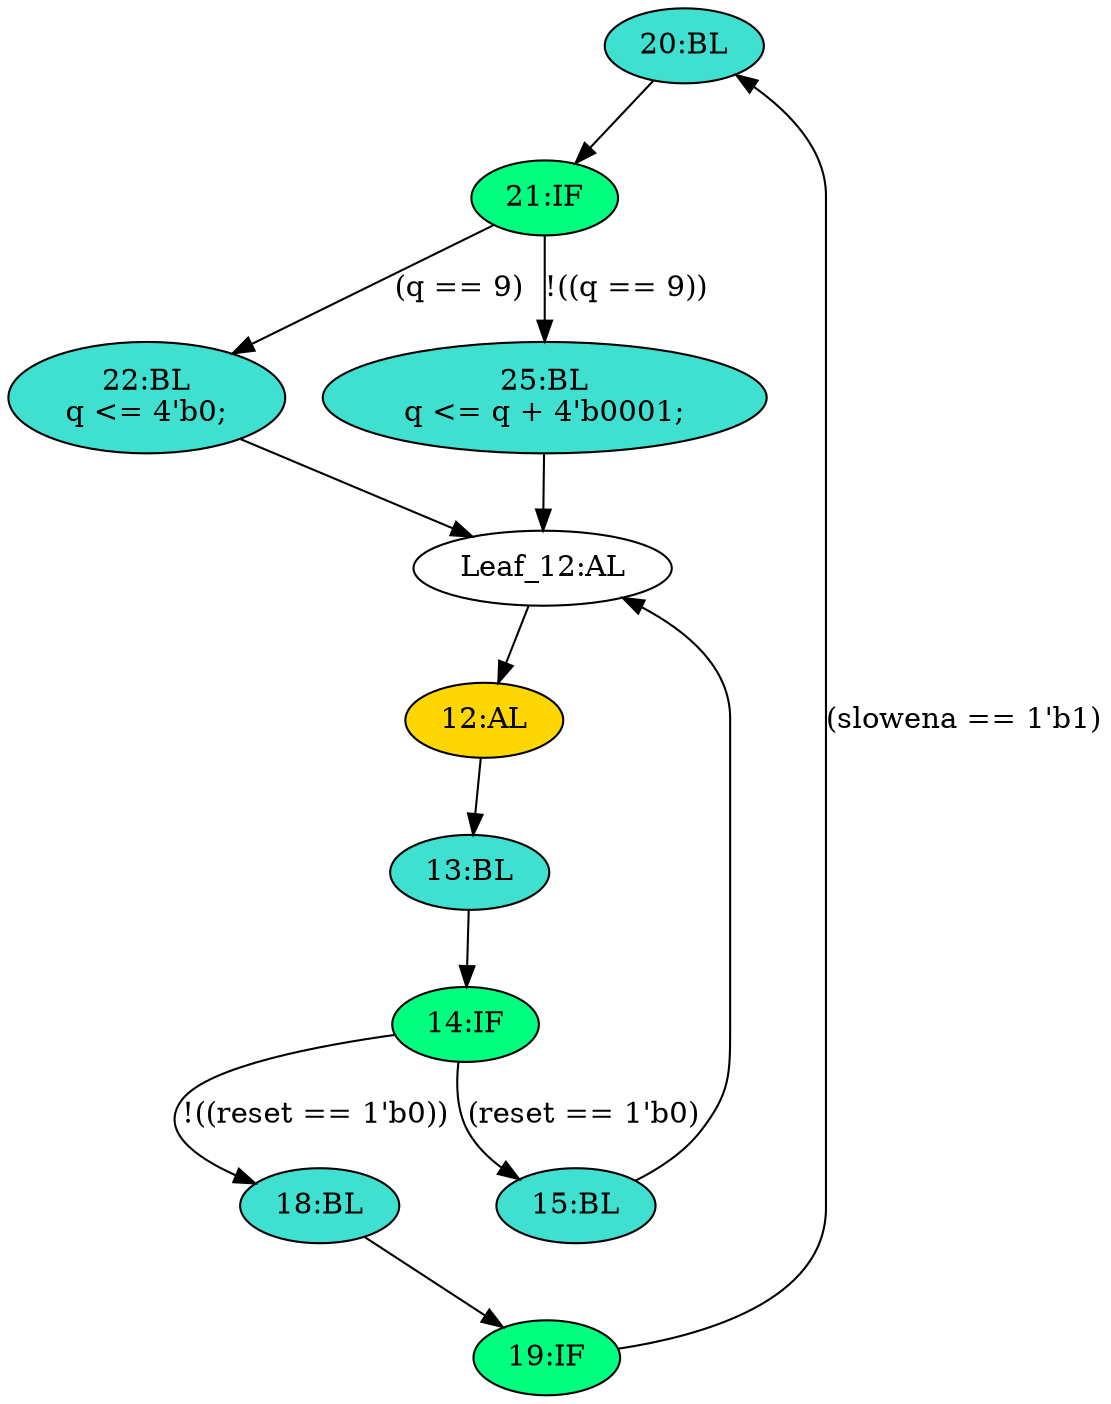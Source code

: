 strict digraph "compose( ,  )" {
	node [label="\N"];
	"20:BL"	[ast="<pyverilog.vparser.ast.Block object at 0x7fdcc63234d0>",
		fillcolor=turquoise,
		label="20:BL",
		statements="[]",
		style=filled,
		typ=Block];
	"21:IF"	[ast="<pyverilog.vparser.ast.IfStatement object at 0x7fdcc62cebd0>",
		fillcolor=springgreen,
		label="21:IF",
		statements="[]",
		style=filled,
		typ=IfStatement];
	"20:BL" -> "21:IF"	[cond="[]",
		lineno=None];
	"22:BL"	[ast="<pyverilog.vparser.ast.Block object at 0x7fdcc6323ed0>",
		fillcolor=turquoise,
		label="22:BL
q <= 4'b0;",
		statements="[<pyverilog.vparser.ast.NonblockingSubstitution object at 0x7fdcc62ce4d0>]",
		style=filled,
		typ=Block];
	"Leaf_12:AL"	[def_var="['q']",
		label="Leaf_12:AL"];
	"22:BL" -> "Leaf_12:AL"	[cond="[]",
		lineno=None];
	"19:IF"	[ast="<pyverilog.vparser.ast.IfStatement object at 0x7fdcc63233d0>",
		fillcolor=springgreen,
		label="19:IF",
		statements="[]",
		style=filled,
		typ=IfStatement];
	"19:IF" -> "20:BL"	[cond="['slowena']",
		label="(slowena == 1'b1)",
		lineno=19];
	"18:BL"	[ast="<pyverilog.vparser.ast.Block object at 0x7fdcc62d6810>",
		fillcolor=turquoise,
		label="18:BL",
		statements="[]",
		style=filled,
		typ=Block];
	"18:BL" -> "19:IF"	[cond="[]",
		lineno=None];
	"12:AL"	[ast="<pyverilog.vparser.ast.Always object at 0x7fdcc63b5390>",
		clk_sens=True,
		fillcolor=gold,
		label="12:AL",
		sens="['clk']",
		statements="[]",
		style=filled,
		typ=Always,
		use_var="['reset', 'q', 'slowena']"];
	"13:BL"	[ast="<pyverilog.vparser.ast.Block object at 0x7fdcc63b5690>",
		fillcolor=turquoise,
		label="13:BL",
		statements="[]",
		style=filled,
		typ=Block];
	"12:AL" -> "13:BL"	[cond="[]",
		lineno=None];
	"21:IF" -> "22:BL"	[cond="['q']",
		label="(q == 9)",
		lineno=21];
	"25:BL"	[ast="<pyverilog.vparser.ast.Block object at 0x7fdcc6331550>",
		fillcolor=turquoise,
		label="25:BL
q <= q + 4'b0001;",
		statements="[<pyverilog.vparser.ast.NonblockingSubstitution object at 0x7fdcc633d610>]",
		style=filled,
		typ=Block];
	"21:IF" -> "25:BL"	[cond="['q']",
		label="!((q == 9))",
		lineno=21];
	"Leaf_12:AL" -> "12:AL";
	"15:BL"	[ast="<pyverilog.vparser.ast.Block object at 0x7fdcc62c3fd0>",
		fillcolor=turquoise,
		label="15:BL",
		statements="[]",
		style=filled,
		typ=Block];
	"15:BL" -> "Leaf_12:AL"	[cond="[]",
		lineno=None];
	"14:IF"	[ast="<pyverilog.vparser.ast.IfStatement object at 0x7fdcc6337390>",
		fillcolor=springgreen,
		label="14:IF",
		statements="[]",
		style=filled,
		typ=IfStatement];
	"13:BL" -> "14:IF"	[cond="[]",
		lineno=None];
	"14:IF" -> "18:BL"	[cond="['reset']",
		label="!((reset == 1'b0))",
		lineno=14];
	"14:IF" -> "15:BL"	[cond="['reset']",
		label="(reset == 1'b0)",
		lineno=14];
	"25:BL" -> "Leaf_12:AL"	[cond="[]",
		lineno=None];
}
